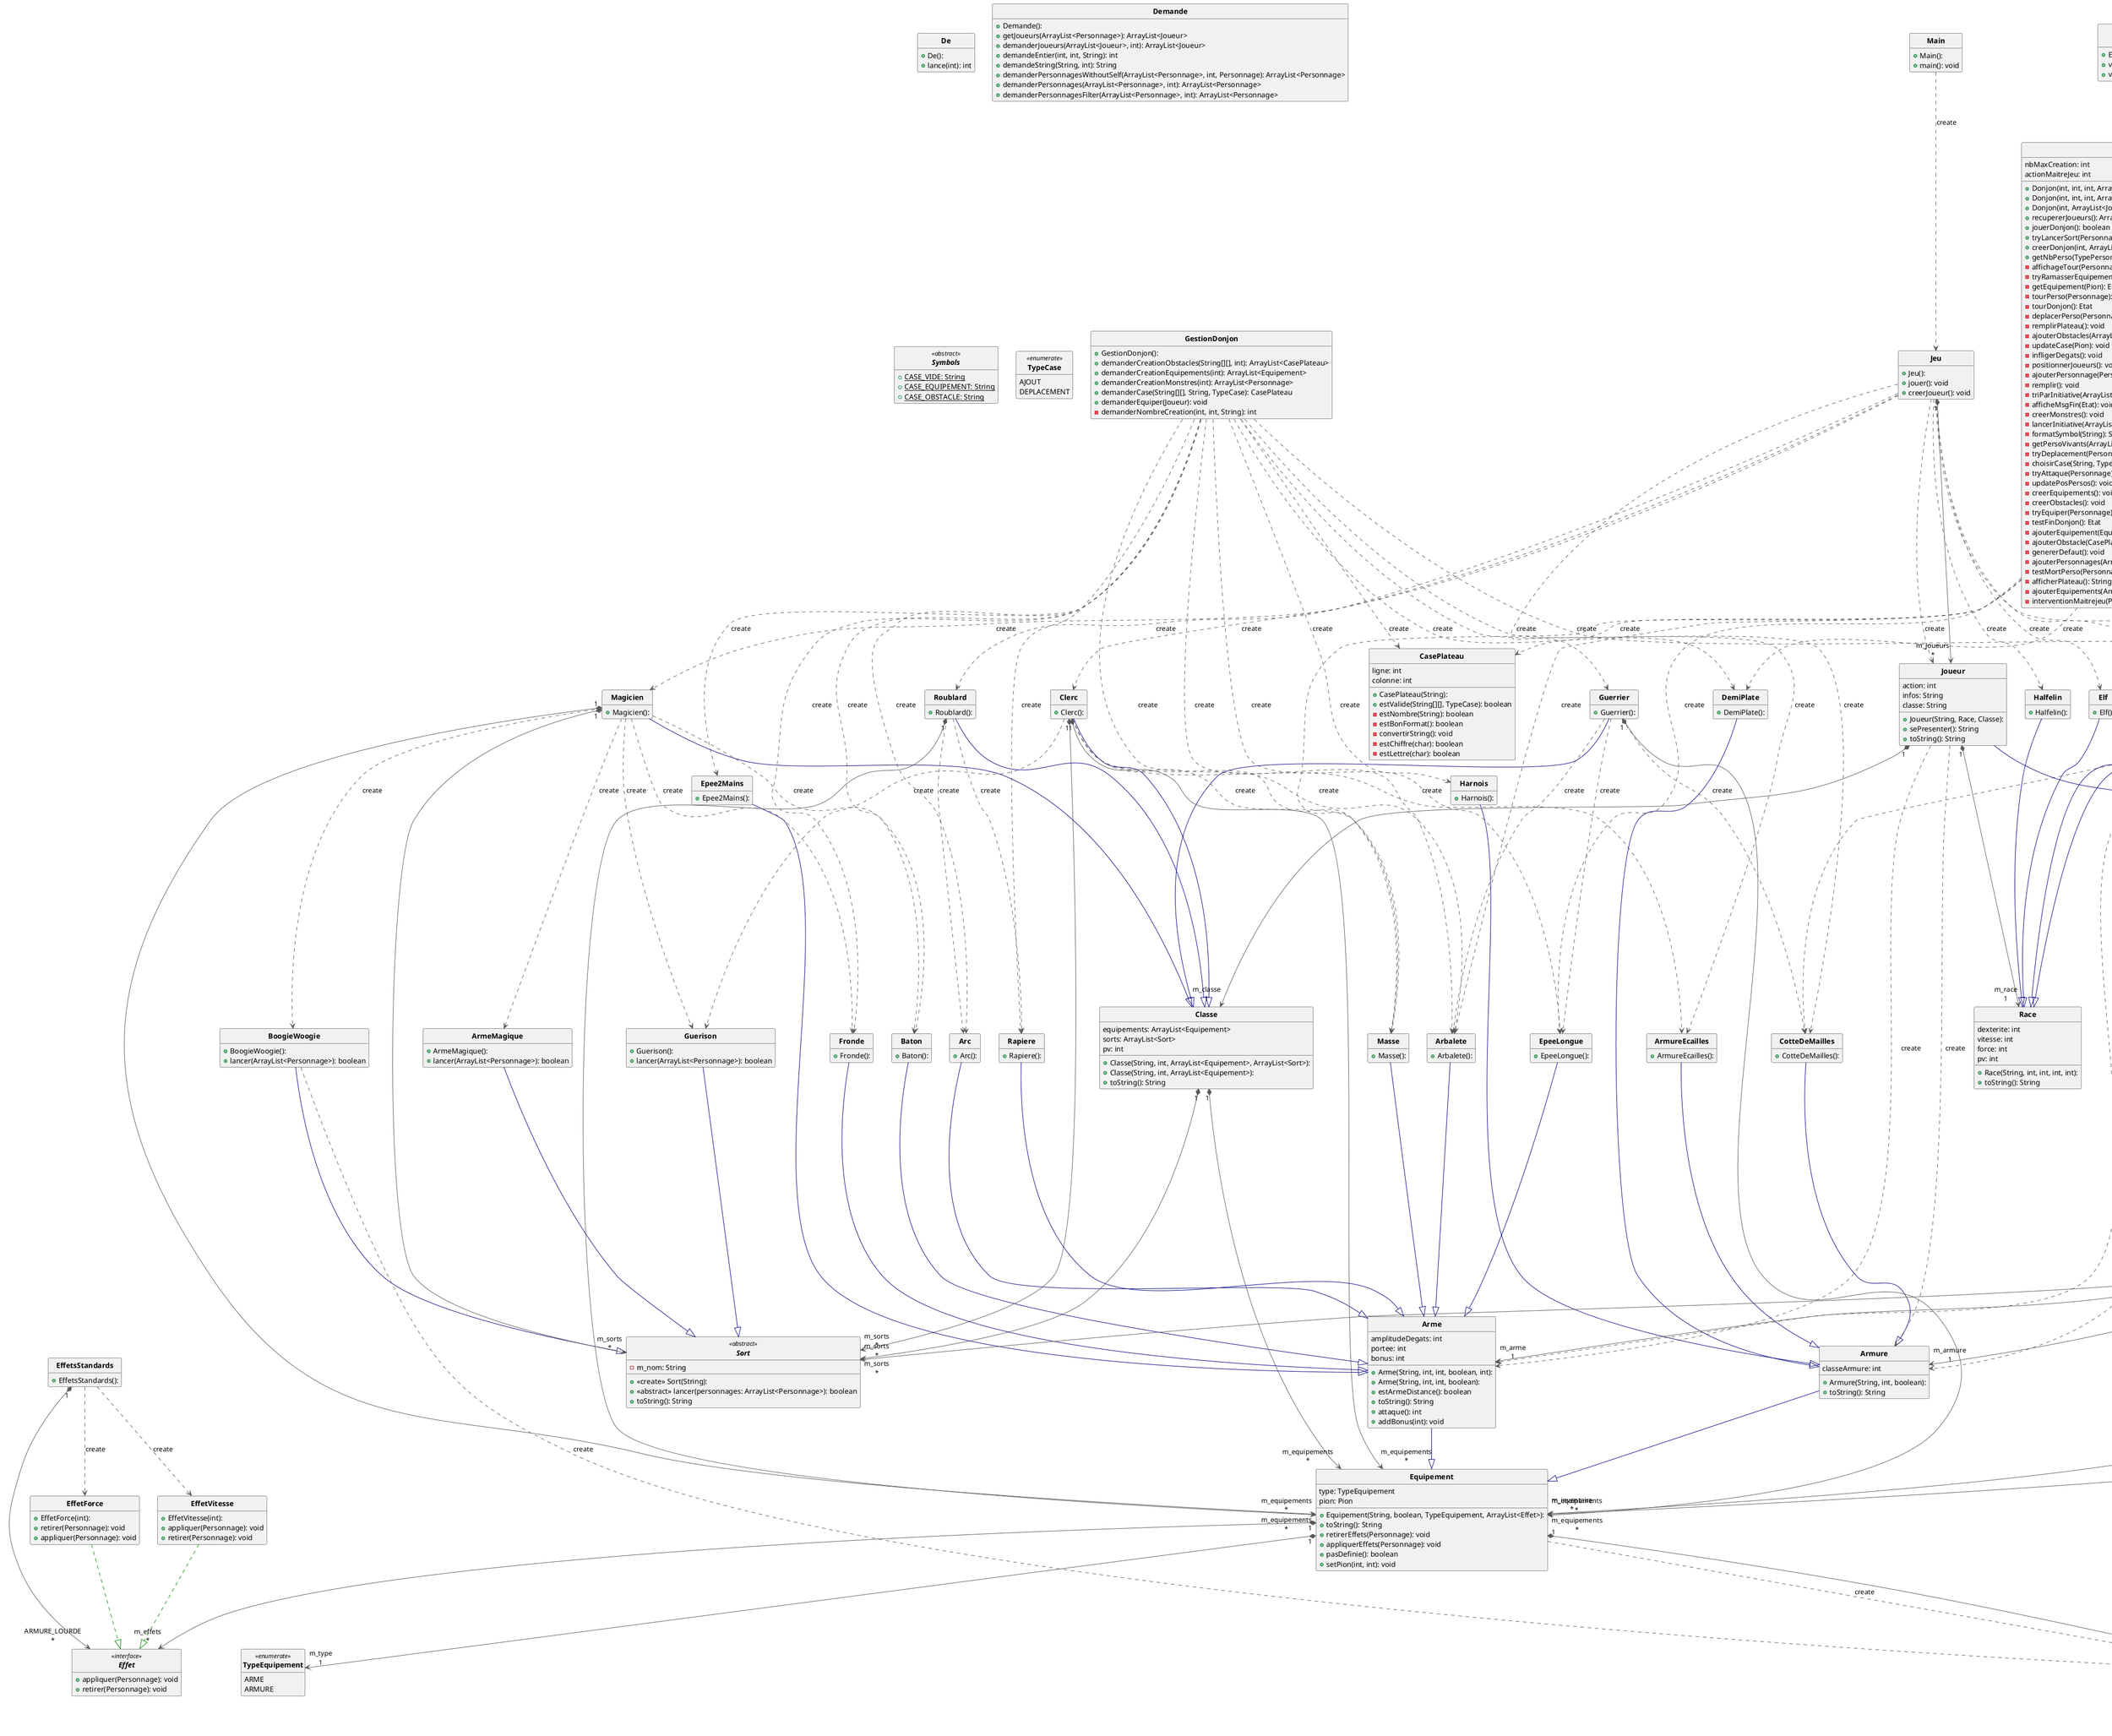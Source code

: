 @startuml

skinparam AttributeIconSize 0
skinparam classFontStyle Bold
skinparam style strictuml
hide empty members


class Arbalete {
  + Arbalete():
}
class Arc {
  + Arc():
}
class Arme {
  + Arme(String, int, int, boolean, int):
  + Arme(String, int, int, boolean):
  + estArmeDistance(): boolean
  + toString(): String
  + attaque(): int
  + addBonus(int): void
   amplitudeDegats: int
   portee: int
   bonus: int
}
class ArmeMagique {
  + ArmeMagique():
  + lancer(ArrayList<Personnage>): boolean
}
class Armure {
  + Armure(String, int, boolean):
  + toString(): String
   classeArmure: int
}
class ArmureEcailles {
  + ArmureEcailles():
}
class Baton {
  + Baton():
}
class BoogieWoogie {
  + BoogieWoogie():
  + lancer(ArrayList<Personnage>): boolean
}
class CasePlateau {
  + CasePlateau(String):
  + estValide(String[][], TypeCase): boolean
  - estNombre(String): boolean
  - estBonFormat(): boolean
  - convertirString(): void
  - estChiffre(char): boolean
  - estLettre(char): boolean
   ligne: int
   colonne: int
}
class Classe {
  + Classe(String, int, ArrayList<Equipement>, ArrayList<Sort>):
  + Classe(String, int, ArrayList<Equipement>):
  + toString(): String
   equipements: ArrayList<Equipement>
   sorts: ArrayList<Sort>
   pv: int
}
class Clerc {
  + Clerc():
}
class CotteDeMailles {
  + CotteDeMailles():
}
class De {
  + De():
  + lance(int): int
}
class Demande {
  + Demande():
  + getJoueurs(ArrayList<Personnage>): ArrayList<Joueur>
  + demanderJoueurs(ArrayList<Joueur>, int): ArrayList<Joueur>
  + demandeEntier(int, int, String): int
  + demandeString(String, int): String
  + demanderPersonnagesWithoutSelf(ArrayList<Personnage>, int, Personnage): ArrayList<Personnage>
  + demanderPersonnages(ArrayList<Personnage>, int): ArrayList<Personnage>
  + demanderPersonnagesFilter(ArrayList<Personnage>, int): ArrayList<Personnage>
}
class DemiPlate {
  + DemiPlate():
}
class Donjon {
  + Donjon(int, int, int, ArrayList<Joueur>, boolean):
  + Donjon(int, int, int, ArrayList<Joueur>):
  + Donjon(int, ArrayList<Joueur>):
  + recupererJoueurs(): ArrayList<Joueur>
  + jouerDonjon(): boolean
  + tryLancerSort(Personnage): boolean
  + creerDonjon(int, ArrayList<Joueur>): Donjon
  + getNbPerso(TypePersonnage): int
  - affichageTour(Personnage): String
  - tryRamasserEquipement(Personnage): void
  - getEquipement(Pion): Equipement
  - tourPerso(Personnage): Etat
  - tourDonjon(): Etat
  - deplacerPerso(Personnage, CasePlateau): void
  - remplirPlateau(): void
  - ajouterObstacles(ArrayList<CasePlateau>): void
  - updateCase(Pion): void
  - infligerDegats(): void
  - positionnerJoueurs(): void
  - ajouterPersonnage(Personnage, CasePlateau): void
  - remplir(): void
  - triParInitiative(ArrayList<Personnage>): void
  - afficheMsgFin(Etat): void
  - creerMonstres(): void
  - lancerInitiative(ArrayList<Personnage>): void
  - formatSymbol(String): String
  - getPersoVivants(ArrayList<Personnage>): ArrayList<Personnage>
  - tryDeplacement(Personnage): boolean
  - choisirCase(String, TypeCase): CasePlateau
  - tryAttaque(Personnage): boolean
  - updatePosPersos(): void
  - creerEquipements(): void
  - creerObstacles(): void
  - tryEquiper(Personnage): boolean
  - testFinDonjon(): Etat
  - ajouterEquipement(Equipement, CasePlateau): void
  - ajouterObstacle(CasePlateau): void
  - genererDefaut(): void
  - ajouterPersonnages(ArrayList<Personnage>): void
  - testMortPerso(Personnage): void
  - afficherPlateau(): String
  - ajouterEquipements(ArrayList<Equipement>): void
  - interventionMaitrejeu(Personnage): void
   nbMaxCreation: int
   actionMaitreJeu: int
}
interface Effet << interface >> {
  + appliquer(Personnage): void
  + retirer(Personnage): void
}
class EffetForce {
  + EffetForce(int):
  + retirer(Personnage): void
  + appliquer(Personnage): void
}
class EffetVitesse {
  + EffetVitesse(int):
  + appliquer(Personnage): void
  + retirer(Personnage): void
}
class EffetsStandards {
  + EffetsStandards():
}
class Elf {
  + Elf():
}
class Epee2Mains {
  + Epee2Mains():
}
class EpeeLongue {
  + EpeeLongue():
}
class Equipement {
  + Equipement(String, boolean, TypeEquipement, ArrayList<Effet>):
  + toString(): String
  + retirerEffets(Personnage): void
  + appliquerEffets(Personnage): void
  + pasDefinie(): boolean
  + setPion(int, int): void
   type: TypeEquipement
   pion: Pion
}
enum Etat << enumerate >> {
  + Etat():
  + valueOf(String): Etat
  + values(): Etat[]
}
class Fronde {
  + Fronde():
}
class GestionDonjon {
  + GestionDonjon():
  + demanderCreationObstacles(String[][], int): ArrayList<CasePlateau>
  + demanderCreationEquipements(int): ArrayList<Equipement>
  + demanderCreationMonstres(int): ArrayList<Personnage>
  + demanderCase(String[][], String, TypeCase): CasePlateau
  + demanderEquiper(Joueur): void
  - demanderNombreCreation(int, int, String): int
}
class Guerison {
  + Guerison():
  + lancer(ArrayList<Personnage>): boolean
}
class Guerrier {
  + Guerrier():
}
class Halfelin {
  + Halfelin():
}
class Harnois {
  + Harnois():
}
class Humain {
  + Humain():
}
class Jeu {
  + Jeu():
  + jouer(): void
  + creerJoueur(): void
}
class Joueur {
  + Joueur(String, Race, Classe):
  + sePresenter(): String
  + toString(): String
   action: int
   infos: String
   classe: String
}
class Magicien {
  + Magicien():
}
class Main {
  + Main():
  + main(): void
}
class Masse {
  + Masse():
}
class Monstre {
  + Monstre(String, String, int, int, int, int, int, int, int, int):
  + toString(): String
}
class Nain {
  + Nain():
}
class Personnage {
  # Personnage(String, String, TypePersonnage, int, int, int, int, int, Arme, Armure, ArrayList<Equipement>, ArrayList<Sort>):
  + peutAttaquer(): boolean
  + toString(): String
  + contenuInventaire(): String
  + estMort(): boolean
  + choisirEquipementType(TypeEquipement): Equipement
  + lancerSort(ArrayList<Personnage>): boolean
  + attaquer(Personnage): void
  + guerir(int): void
  + seDeplacer(int, int): void
  + recuperer(Equipement): void
  + subirAttaque(int, String): void
  + sePresenter(): String
  + equiper(): void
  + seDeplacer(Pion): void
  + equals(Personnage): boolean
  + peutLancerSorts(): boolean
  + diminuerInitiative(): void
  - infligerDegats(Personnage, int): void
  - getEquipement(TypeEquipement): ArrayList<Equipement>
  - choisirEquipement(ArrayList<Equipement>, StringBuilder): Equipement
  - choisirEquipementEquiper(): Equipement
  - choisirSort(): Sort
   armure: Armure
   pion: Pion
   dexterite: int
   attribut: int
   vitesse: int
   force: int
   initiative: int
   amplitudeDegatsArme: int
   nom: String
   infos: String
   arme: Arme
   nomAttribut: String
   pv: int
   tailleInventaire: int
   portee: int
   type: TypePersonnage
   symbol: String
   classeArmure: int
   pvMax: int
   action: int
   degats: int
}
class Pion {
  + Pion(int, int, String):
  + Pion(Pion):
  + toString(): String
  + getDistance(int, int): int
  + getDistance(Pion): int
  + equals(Pion): boolean
  + setPosition(int, int): void
   position: Pion
   y: int
   x: int
}
class Race {
  + Race(String, int, int, int, int):
  + toString(): String
   dexterite: int
   vitesse: int
   force: int
   pv: int
}
class Rapiere {
  + Rapiere():
}
class Roublard {
  + Roublard():
}
class SlotArme {
  + SlotArme(Personnage):
  + set(Equipement): void
  + get(): Equipement
}
class SlotArmure {
  - m_perso: Personnage
  + SlotArmure(Personnage):
  + get(): Equipement
  + set(equip: Equipement): void
}
interface SlotEquipable << interface >> {
  set(equip: Equipement): void
  get(): Equipement
}
abstract class Sort <<abstract>>{
  - m_nom: String
  + <<create>> Sort(String):
  + <<abstract>> lancer(personnages: ArrayList<Personnage>): boolean
  + toString(): String
}
abstract class Symbols <<abstract>>{
  + {static} CASE_VIDE: String
  + {static} CASE_EQUIPEMENT: String
  + {static} CASE_OBSTACLE: String
}
enum TypeCase << enumerate >> {
  AJOUT
  DEPLACEMENT
}
enum TypeEquipement << enumerate >> {
  ARME
  ARMURE
}
enum TypePersonnage << enumerate >> {
  JOUEUR
  MONSTRE
}

Arbalete         -[#000082,plain]-^  Arme
Arc              -[#000082,plain]-^  Arme
Arme             -[#000082,plain]-^  Equipement
ArmeMagique      -[#000082,plain]-^  Sort
Armure           -[#000082,plain]-^  Equipement
ArmureEcailles   -[#000082,plain]-^  Armure
Baton            -[#000082,plain]-^  Arme
BoogieWoogie     -[#595959,dashed]->  Pion            : "«create»"
BoogieWoogie     -[#000082,plain]-^  Sort
Classe          "1" *-[#595959,plain]-> "m_equipements\n*" Equipement
Classe          "1" *-[#595959,plain]-> "m_sorts\n*" Sort
Clerc            -[#595959,dashed]->  Arbalete        : "«create»"
Clerc            -[#595959,dashed]->  ArmureEcailles  : "«create»"
Clerc            -[#000082,plain]-^  Classe
Clerc           "1" *-[#595959,plain]-> "m_equipements\n*" Equipement
Clerc            -[#595959,dashed]->  Guerison        : "«create»"
Clerc            -[#595959,dashed]->  Masse           : "«create»"
Clerc           "1" *-[#595959,plain]-> "m_sorts\n*" Sort
CotteDeMailles   -[#000082,plain]-^  Armure
DemiPlate        -[#000082,plain]-^  Armure
Donjon           -[#595959,dashed]->  Arbalete        : "«create»"
Donjon           -[#595959,dashed]->  CasePlateau     : "«create»"
Donjon           -[#595959,dashed]->  CotteDeMailles  : "«create»"
Donjon           -[#595959,dashed]->  DemiPlate       : "«create»"
Donjon           -[#595959,dashed]->  Donjon          : "«create»"
Donjon           -[#595959,dashed]->  EpeeLongue      : "«create»"
Donjon          "1" *-[#595959,plain]-> "m_equipements\n*" Equipement
Donjon           -[#595959,dashed]->  Masse           : "«create»"
Donjon           -[#595959,dashed]->  Monstre         : "«create»"
Donjon          "1" *-[#595959,plain]-> "m_personnages\n*" Personnage
Donjon           -[#595959,dashed]->  Pion            : "«create»"
EffetForce       -[#008200,dashed]-^  Effet
EffetVitesse     -[#008200,dashed]-^  Effet
EffetsStandards "1" *-[#595959,plain]-> "ARMURE_LOURDE\n*" Effet
EffetsStandards  -[#595959,dashed]->  EffetForce      : "«create»"
EffetsStandards  -[#595959,dashed]->  EffetVitesse    : "«create»"
Elf              -[#000082,plain]-^  Race
Epee2Mains       -[#000082,plain]-^  Arme
EpeeLongue       -[#000082,plain]-^  Arme
Equipement      "1" *-[#595959,plain]-> "m_effets\n*" Effet
Equipement       -[#595959,dashed]->  Pion            : "«create»"
Equipement      "1" *-[#595959,plain]-> "m_pion\n1" Pion
Equipement      "1" *-[#595959,plain]-> "m_type\n1" TypeEquipement
Etat             +-[#820000,plain]-  Donjon
Fronde           -[#000082,plain]-^  Arme
GestionDonjon    -[#595959,dashed]->  Arbalete        : "«create»"
GestionDonjon    -[#595959,dashed]->  Arc             : "«create»"
GestionDonjon    -[#595959,dashed]->  ArmureEcailles  : "«create»"
GestionDonjon    -[#595959,dashed]->  Baton           : "«create»"
GestionDonjon    -[#595959,dashed]->  CasePlateau     : "«create»"
GestionDonjon    -[#595959,dashed]->  CotteDeMailles  : "«create»"
GestionDonjon    -[#595959,dashed]->  DemiPlate       : "«create»"
GestionDonjon    -[#595959,dashed]->  Epee2Mains      : "«create»"
GestionDonjon    -[#595959,dashed]->  EpeeLongue      : "«create»"
GestionDonjon    -[#595959,dashed]->  Fronde          : "«create»"
GestionDonjon    -[#595959,dashed]->  Harnois         : "«create»"
GestionDonjon    -[#595959,dashed]->  Masse           : "«create»"
GestionDonjon    -[#595959,dashed]->  Monstre         : "«create»"
GestionDonjon    -[#595959,dashed]->  Rapiere         : "«create»"
Guerison         -[#000082,plain]-^  Sort
Guerrier         -[#595959,dashed]->  Arbalete        : "«create»"
Guerrier         -[#000082,plain]-^  Classe
Guerrier         -[#595959,dashed]->  CotteDeMailles  : "«create»"
Guerrier         -[#595959,dashed]->  EpeeLongue      : "«create»"
Guerrier        "1" *-[#595959,plain]-> "m_equipements\n*" Equipement
Halfelin         -[#000082,plain]-^  Race
Harnois          -[#000082,plain]-^  Armure
Humain           -[#000082,plain]-^  Race
Jeu              -[#595959,dashed]->  Clerc           : "«create»"
Jeu              -[#595959,dashed]->  Elf             : "«create»"
Jeu              -[#595959,dashed]->  Guerrier        : "«create»"
Jeu              -[#595959,dashed]->  Halfelin        : "«create»"
Jeu              -[#595959,dashed]->  Humain          : "«create»"
Jeu             "1" *-[#595959,plain]-> "m_joueurs\n*" Joueur
Jeu              -[#595959,dashed]->  Joueur          : "«create»"
Jeu              -[#595959,dashed]->  Magicien        : "«create»"
Jeu              -[#595959,dashed]->  Nain            : "«create»"
Jeu              -[#595959,dashed]->  Roublard        : "«create»"
Joueur           -[#595959,dashed]->  Arme            : "«create»"
Joueur           -[#595959,dashed]->  Armure          : "«create»"
Joueur          "1" *-[#595959,plain]-> "m_classe\n1" Classe
Joueur           -[#000082,plain]-^  Personnage
Joueur          "1" *-[#595959,plain]-> "m_race\n1" Race
Magicien         -[#595959,dashed]->  ArmeMagique     : "«create»"
Magicien         -[#595959,dashed]->  Baton           : "«create»"
Magicien         -[#595959,dashed]->  BoogieWoogie    : "«create»"
Magicien         -[#000082,plain]-^  Classe
Magicien        "1" *-[#595959,plain]-> "m_equipements\n*" Equipement
Magicien         -[#595959,dashed]->  Fronde          : "«create»"
Magicien         -[#595959,dashed]->  Guerison        : "«create»"
Magicien        "1" *-[#595959,plain]-> "m_sorts\n*" Sort
Main             -[#595959,dashed]->  Jeu             : "«create»"
Masse            -[#000082,plain]-^  Arme
Monstre          -[#595959,dashed]->  Arme            : "«create»"
Monstre          -[#595959,dashed]->  Armure          : "«create»"
Monstre          -[#000082,plain]-^  Personnage
Nain             -[#000082,plain]-^  Race
Personnage      "1" *-[#595959,plain]-> "m_arme\n1" Arme
Personnage      "1" *-[#595959,plain]-> "m_armure\n1" Armure
Personnage      "1" *-[#595959,plain]-> "m_inventaire\n*" Equipement
Personnage       -[#595959,dashed]->  Pion            : "«create»"
Personnage      "1" *-[#595959,plain]-> "m_pion\n1" Pion
Personnage       -[#595959,dashed]->  SlotArme        : "«create»"
Personnage       -[#595959,dashed]->  SlotArmure      : "«create»"
Personnage      "1" *-[#595959,plain]-> "m_sorts\n*" Sort
Personnage      "1" *-[#595959,plain]-> "m_type\n1" TypePersonnage
Rapiere          -[#000082,plain]-^  Arme
Roublard         -[#595959,dashed]->  Arc             : "«create»"
Roublard         -[#000082,plain]-^  Classe
Roublard        "1" *-[#595959,plain]-> "m_equipements\n*" Equipement
Roublard         -[#595959,dashed]->  Rapiere         : "«create»"
SlotArme        "1" *-[#595959,plain]-> "m_perso\n1" Personnage
SlotArme         -[#008200,dashed]-^  SlotEquipable
SlotArmure      "1" *-[#595959,plain]-> "m_perso\n1" Personnage
SlotArmure       -[#008200,dashed]-^  SlotEquipable
@enduml
